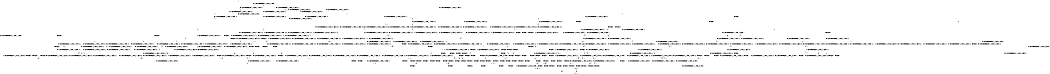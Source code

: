digraph BCG {
size = "7, 10.5";
center = TRUE;
node [shape = circle];
0 [peripheries = 2];
0 -> 1 [label = "EX !0 !ATOMIC_EXCH_BRANCH (1, +1, TRUE, +1, 1, FALSE) !::"];
0 -> 2 [label = "EX !1 !ATOMIC_EXCH_BRANCH (1, +0, TRUE, +0, 1, TRUE) !::"];
0 -> 3 [label = "EX !2 !ATOMIC_EXCH_BRANCH (1, +1, TRUE, +0, 3, TRUE) !::"];
0 -> 4 [label = "EX !0 !ATOMIC_EXCH_BRANCH (1, +1, TRUE, +1, 1, FALSE) !::"];
2 -> 5 [label = "EX !1 !ATOMIC_EXCH_BRANCH (1, +0, TRUE, +0, 1, TRUE) !:0:1:"];
2 -> 6 [label = "EX !2 !ATOMIC_EXCH_BRANCH (1, +1, TRUE, +0, 3, TRUE) !:0:1:"];
2 -> 7 [label = "EX !0 !ATOMIC_EXCH_BRANCH (1, +1, TRUE, +1, 1, FALSE) !:0:1:"];
2 -> 8 [label = "EX !1 !ATOMIC_EXCH_BRANCH (1, +0, TRUE, +0, 1, TRUE) !:0:1:"];
3 -> 9 [label = "EX !0 !ATOMIC_EXCH_BRANCH (1, +1, TRUE, +1, 1, TRUE) !:0:1:2:"];
3 -> 10 [label = "TERMINATE !2"];
3 -> 11 [label = "EX !1 !ATOMIC_EXCH_BRANCH (1, +0, TRUE, +0, 1, FALSE) !:0:1:2:"];
3 -> 12 [label = "EX !0 !ATOMIC_EXCH_BRANCH (1, +1, TRUE, +1, 1, TRUE) !:0:1:2:"];
4 -> 13 [label = "TERMINATE !0"];
4 -> 14 [label = "TERMINATE !0"];
4 -> 15 [label = "EX !1 !ATOMIC_EXCH_BRANCH (1, +0, TRUE, +0, 1, FALSE) !:0:"];
4 -> 16 [label = "EX !2 !ATOMIC_EXCH_BRANCH (1, +1, TRUE, +0, 3, FALSE) !:0:"];
5 -> 17 [label = "EX !0 !ATOMIC_EXCH_BRANCH (1, +1, TRUE, +1, 1, FALSE) !:0:1:"];
6 -> 18 [label = "EX !1 !ATOMIC_EXCH_BRANCH (1, +0, TRUE, +0, 1, FALSE) !:0:1:2:"];
6 -> 19 [label = "TERMINATE !2"];
6 -> 20 [label = "EX !0 !ATOMIC_EXCH_BRANCH (1, +1, TRUE, +1, 1, TRUE) !:0:1:2:"];
6 -> 11 [label = "EX !1 !ATOMIC_EXCH_BRANCH (1, +0, TRUE, +0, 1, FALSE) !:0:1:2:"];
7 -> 21 [label = "EX !1 !ATOMIC_EXCH_BRANCH (1, +0, TRUE, +0, 1, FALSE) !:0:1:"];
7 -> 22 [label = "TERMINATE !0"];
7 -> 23 [label = "EX !2 !ATOMIC_EXCH_BRANCH (1, +1, TRUE, +0, 3, FALSE) !:0:1:"];
7 -> 24 [label = "EX !1 !ATOMIC_EXCH_BRANCH (1, +0, TRUE, +0, 1, FALSE) !:0:1:"];
8 -> 17 [label = "EX !0 !ATOMIC_EXCH_BRANCH (1, +1, TRUE, +1, 1, FALSE) !:0:1:"];
8 -> 6 [label = "EX !2 !ATOMIC_EXCH_BRANCH (1, +1, TRUE, +0, 3, TRUE) !:0:1:"];
8 -> 7 [label = "EX !0 !ATOMIC_EXCH_BRANCH (1, +1, TRUE, +1, 1, FALSE) !:0:1:"];
8 -> 8 [label = "EX !1 !ATOMIC_EXCH_BRANCH (1, +0, TRUE, +0, 1, TRUE) !:0:1:"];
9 -> 25 [label = "EX !1 !ATOMIC_EXCH_BRANCH (1, +0, TRUE, +0, 1, FALSE) !:0:1:2:"];
10 -> 26 [label = "EX !0 !ATOMIC_EXCH_BRANCH (1, +1, TRUE, +1, 1, TRUE) !:0:1:"];
10 -> 27 [label = "EX !1 !ATOMIC_EXCH_BRANCH (1, +0, TRUE, +0, 1, FALSE) !:0:1:"];
10 -> 28 [label = "EX !0 !ATOMIC_EXCH_BRANCH (1, +1, TRUE, +1, 1, TRUE) !:0:1:"];
11 -> 29 [label = "EX !0 !ATOMIC_EXCH_BRANCH (1, +1, TRUE, +1, 1, FALSE) !:0:1:2:"];
11 -> 30 [label = "TERMINATE !1"];
11 -> 31 [label = "TERMINATE !2"];
11 -> 32 [label = "EX !0 !ATOMIC_EXCH_BRANCH (1, +1, TRUE, +1, 1, FALSE) !:0:1:2:"];
12 -> 25 [label = "EX !1 !ATOMIC_EXCH_BRANCH (1, +0, TRUE, +0, 1, FALSE) !:0:1:2:"];
12 -> 33 [label = "TERMINATE !2"];
12 -> 34 [label = "EX !1 !ATOMIC_EXCH_BRANCH (1, +0, TRUE, +0, 1, FALSE) !:0:1:2:"];
12 -> 12 [label = "EX !0 !ATOMIC_EXCH_BRANCH (1, +1, TRUE, +1, 1, TRUE) !:0:1:2:"];
13 -> 1 [label = "EX !2 !ATOMIC_EXCH_BRANCH (1, +1, TRUE, +0, 3, FALSE) !::"];
14 -> 1 [label = "EX !2 !ATOMIC_EXCH_BRANCH (1, +1, TRUE, +0, 3, FALSE) !::"];
14 -> 35 [label = "EX !1 !ATOMIC_EXCH_BRANCH (1, +0, TRUE, +0, 1, FALSE) !::"];
14 -> 36 [label = "EX !2 !ATOMIC_EXCH_BRANCH (1, +1, TRUE, +0, 3, FALSE) !::"];
15 -> 37 [label = "TERMINATE !0"];
15 -> 38 [label = "TERMINATE !1"];
15 -> 39 [label = "TERMINATE !0"];
15 -> 40 [label = "EX !2 !ATOMIC_EXCH_BRANCH (1, +1, TRUE, +0, 3, TRUE) !:0:1:"];
16 -> 41 [label = "EX !2 !ATOMIC_EXCH_BRANCH (1, +1, TRUE, +1, 1, TRUE) !:0:1:2:"];
16 -> 42 [label = "TERMINATE !0"];
16 -> 43 [label = "EX !1 !ATOMIC_EXCH_BRANCH (1, +0, TRUE, +0, 1, FALSE) !:0:1:2:"];
16 -> 44 [label = "EX !2 !ATOMIC_EXCH_BRANCH (1, +1, TRUE, +1, 1, TRUE) !:0:1:2:"];
17 -> 21 [label = "EX !1 !ATOMIC_EXCH_BRANCH (1, +0, TRUE, +0, 1, FALSE) !:0:1:"];
18 -> 29 [label = "EX !0 !ATOMIC_EXCH_BRANCH (1, +1, TRUE, +1, 1, FALSE) !:0:1:2:"];
19 -> 45 [label = "EX !1 !ATOMIC_EXCH_BRANCH (1, +0, TRUE, +0, 1, FALSE) !:0:1:"];
19 -> 46 [label = "EX !0 !ATOMIC_EXCH_BRANCH (1, +1, TRUE, +1, 1, TRUE) !:0:1:"];
19 -> 27 [label = "EX !1 !ATOMIC_EXCH_BRANCH (1, +0, TRUE, +0, 1, FALSE) !:0:1:"];
20 -> 25 [label = "EX !1 !ATOMIC_EXCH_BRANCH (1, +0, TRUE, +0, 1, FALSE) !:0:1:2:"];
20 -> 47 [label = "TERMINATE !2"];
20 -> 34 [label = "EX !1 !ATOMIC_EXCH_BRANCH (1, +0, TRUE, +0, 1, FALSE) !:0:1:2:"];
20 -> 20 [label = "EX !0 !ATOMIC_EXCH_BRANCH (1, +1, TRUE, +1, 1, TRUE) !:0:1:2:"];
21 -> 37 [label = "TERMINATE !0"];
22 -> 48 [label = "EX !1 !ATOMIC_EXCH_BRANCH (1, +0, TRUE, +0, 1, FALSE) !:1:"];
22 -> 49 [label = "EX !2 !ATOMIC_EXCH_BRANCH (1, +1, TRUE, +0, 3, FALSE) !:1:"];
22 -> 50 [label = "EX !1 !ATOMIC_EXCH_BRANCH (1, +0, TRUE, +0, 1, FALSE) !:1:"];
23 -> 51 [label = "EX !1 !ATOMIC_EXCH_BRANCH (1, +0, TRUE, +0, 1, FALSE) !:0:1:2:"];
23 -> 52 [label = "TERMINATE !0"];
23 -> 53 [label = "EX !2 !ATOMIC_EXCH_BRANCH (1, +1, TRUE, +1, 1, TRUE) !:0:1:2:"];
23 -> 43 [label = "EX !1 !ATOMIC_EXCH_BRANCH (1, +0, TRUE, +0, 1, FALSE) !:0:1:2:"];
24 -> 37 [label = "TERMINATE !0"];
24 -> 38 [label = "TERMINATE !1"];
24 -> 39 [label = "TERMINATE !0"];
24 -> 40 [label = "EX !2 !ATOMIC_EXCH_BRANCH (1, +1, TRUE, +0, 3, TRUE) !:0:1:"];
25 -> 29 [label = "EX !0 !ATOMIC_EXCH_BRANCH (1, +1, TRUE, +1, 1, FALSE) !:0:1:2:"];
26 -> 54 [label = "EX !1 !ATOMIC_EXCH_BRANCH (1, +0, TRUE, +0, 1, FALSE) !:0:1:"];
27 -> 55 [label = "EX !0 !ATOMIC_EXCH_BRANCH (1, +1, TRUE, +1, 1, FALSE) !:0:1:"];
27 -> 56 [label = "TERMINATE !1"];
27 -> 57 [label = "EX !0 !ATOMIC_EXCH_BRANCH (1, +1, TRUE, +1, 1, FALSE) !:0:1:"];
28 -> 54 [label = "EX !1 !ATOMIC_EXCH_BRANCH (1, +0, TRUE, +0, 1, FALSE) !:0:1:"];
28 -> 58 [label = "EX !1 !ATOMIC_EXCH_BRANCH (1, +0, TRUE, +0, 1, FALSE) !:0:1:"];
28 -> 28 [label = "EX !0 !ATOMIC_EXCH_BRANCH (1, +1, TRUE, +1, 1, TRUE) !:0:1:"];
29 -> 59 [label = "TERMINATE !0"];
30 -> 60 [label = "EX !0 !ATOMIC_EXCH_BRANCH (1, +1, TRUE, +1, 1, FALSE) !:0:2:"];
30 -> 56 [label = "TERMINATE !2"];
30 -> 61 [label = "EX !0 !ATOMIC_EXCH_BRANCH (1, +1, TRUE, +1, 1, FALSE) !:0:2:"];
31 -> 55 [label = "EX !0 !ATOMIC_EXCH_BRANCH (1, +1, TRUE, +1, 1, FALSE) !:0:1:"];
31 -> 56 [label = "TERMINATE !1"];
31 -> 57 [label = "EX !0 !ATOMIC_EXCH_BRANCH (1, +1, TRUE, +1, 1, FALSE) !:0:1:"];
32 -> 59 [label = "TERMINATE !0"];
32 -> 62 [label = "TERMINATE !1"];
32 -> 63 [label = "TERMINATE !2"];
32 -> 64 [label = "TERMINATE !0"];
33 -> 26 [label = "EX !0 !ATOMIC_EXCH_BRANCH (1, +1, TRUE, +1, 1, TRUE) !:0:1:"];
33 -> 58 [label = "EX !1 !ATOMIC_EXCH_BRANCH (1, +0, TRUE, +0, 1, FALSE) !:0:1:"];
33 -> 28 [label = "EX !0 !ATOMIC_EXCH_BRANCH (1, +1, TRUE, +1, 1, TRUE) !:0:1:"];
34 -> 29 [label = "EX !0 !ATOMIC_EXCH_BRANCH (1, +1, TRUE, +1, 1, FALSE) !:0:1:2:"];
34 -> 65 [label = "TERMINATE !1"];
34 -> 66 [label = "TERMINATE !2"];
34 -> 32 [label = "EX !0 !ATOMIC_EXCH_BRANCH (1, +1, TRUE, +1, 1, FALSE) !:0:1:2:"];
35 -> 67 [label = "TERMINATE !1"];
35 -> 68 [label = "TERMINATE !1"];
35 -> 69 [label = "EX !2 !ATOMIC_EXCH_BRANCH (1, +1, TRUE, +0, 3, TRUE) !:1:"];
36 -> 70 [label = "EX !2 !ATOMIC_EXCH_BRANCH (1, +1, TRUE, +1, 1, TRUE) !:1:2:"];
36 -> 71 [label = "EX !1 !ATOMIC_EXCH_BRANCH (1, +0, TRUE, +0, 1, FALSE) !:1:2:"];
36 -> 72 [label = "EX !2 !ATOMIC_EXCH_BRANCH (1, +1, TRUE, +1, 1, TRUE) !:1:2:"];
37 -> 67 [label = "TERMINATE !1"];
38 -> 67 [label = "TERMINATE !0"];
38 -> 68 [label = "TERMINATE !0"];
38 -> 73 [label = "EX !2 !ATOMIC_EXCH_BRANCH (1, +1, TRUE, +0, 3, TRUE) !:0:"];
39 -> 67 [label = "TERMINATE !1"];
39 -> 68 [label = "TERMINATE !1"];
39 -> 69 [label = "EX !2 !ATOMIC_EXCH_BRANCH (1, +1, TRUE, +0, 3, TRUE) !:1:"];
40 -> 59 [label = "TERMINATE !0"];
40 -> 62 [label = "TERMINATE !1"];
40 -> 63 [label = "TERMINATE !2"];
40 -> 64 [label = "TERMINATE !0"];
41 -> 74 [label = "EX !2 !ATOMIC_EXCH_BRANCH (1, +1, TRUE, +0, 3, FALSE) !:0:1:2:"];
42 -> 70 [label = "EX !2 !ATOMIC_EXCH_BRANCH (1, +1, TRUE, +1, 1, TRUE) !:1:2:"];
42 -> 71 [label = "EX !1 !ATOMIC_EXCH_BRANCH (1, +0, TRUE, +0, 1, FALSE) !:1:2:"];
42 -> 72 [label = "EX !2 !ATOMIC_EXCH_BRANCH (1, +1, TRUE, +1, 1, TRUE) !:1:2:"];
43 -> 29 [label = "EX !2 !ATOMIC_EXCH_BRANCH (1, +1, TRUE, +1, 1, FALSE) !:0:1:2:"];
43 -> 75 [label = "TERMINATE !1"];
43 -> 76 [label = "TERMINATE !0"];
43 -> 32 [label = "EX !2 !ATOMIC_EXCH_BRANCH (1, +1, TRUE, +1, 1, FALSE) !:0:1:2:"];
44 -> 74 [label = "EX !2 !ATOMIC_EXCH_BRANCH (1, +1, TRUE, +0, 3, FALSE) !:0:1:2:"];
44 -> 77 [label = "TERMINATE !0"];
44 -> 78 [label = "EX !1 !ATOMIC_EXCH_BRANCH (1, +0, TRUE, +0, 1, FALSE) !:0:1:2:"];
44 -> 79 [label = "EX !2 !ATOMIC_EXCH_BRANCH (1, +1, TRUE, +0, 3, FALSE) !:0:1:2:"];
45 -> 55 [label = "EX !0 !ATOMIC_EXCH_BRANCH (1, +1, TRUE, +1, 1, FALSE) !:0:1:"];
46 -> 54 [label = "EX !1 !ATOMIC_EXCH_BRANCH (1, +0, TRUE, +0, 1, FALSE) !:0:1:"];
46 -> 58 [label = "EX !1 !ATOMIC_EXCH_BRANCH (1, +0, TRUE, +0, 1, FALSE) !:0:1:"];
46 -> 46 [label = "EX !0 !ATOMIC_EXCH_BRANCH (1, +1, TRUE, +1, 1, TRUE) !:0:1:"];
47 -> 80 [label = "EX !0 !ATOMIC_EXCH_BRANCH (1, +1, TRUE, +1, 1, TRUE) !:0:1:"];
47 -> 58 [label = "EX !1 !ATOMIC_EXCH_BRANCH (1, +0, TRUE, +0, 1, FALSE) !:0:1:"];
47 -> 46 [label = "EX !0 !ATOMIC_EXCH_BRANCH (1, +1, TRUE, +1, 1, TRUE) !:0:1:"];
48 -> 67 [label = "TERMINATE !1"];
49 -> 81 [label = "EX !1 !ATOMIC_EXCH_BRANCH (1, +0, TRUE, +0, 1, FALSE) !:1:2:"];
49 -> 82 [label = "EX !2 !ATOMIC_EXCH_BRANCH (1, +1, TRUE, +1, 1, TRUE) !:1:2:"];
49 -> 71 [label = "EX !1 !ATOMIC_EXCH_BRANCH (1, +0, TRUE, +0, 1, FALSE) !:1:2:"];
50 -> 67 [label = "TERMINATE !1"];
50 -> 68 [label = "TERMINATE !1"];
50 -> 69 [label = "EX !2 !ATOMIC_EXCH_BRANCH (1, +1, TRUE, +0, 3, TRUE) !:1:"];
51 -> 29 [label = "EX !2 !ATOMIC_EXCH_BRANCH (1, +1, TRUE, +1, 1, FALSE) !:0:1:2:"];
52 -> 81 [label = "EX !1 !ATOMIC_EXCH_BRANCH (1, +0, TRUE, +0, 1, FALSE) !:1:2:"];
52 -> 82 [label = "EX !2 !ATOMIC_EXCH_BRANCH (1, +1, TRUE, +1, 1, TRUE) !:1:2:"];
52 -> 71 [label = "EX !1 !ATOMIC_EXCH_BRANCH (1, +0, TRUE, +0, 1, FALSE) !:1:2:"];
53 -> 83 [label = "EX !1 !ATOMIC_EXCH_BRANCH (1, +0, TRUE, +0, 1, FALSE) !:0:1:2:"];
53 -> 84 [label = "TERMINATE !0"];
53 -> 85 [label = "EX !2 !ATOMIC_EXCH_BRANCH (1, +1, TRUE, +0, 3, FALSE) !:0:1:2:"];
53 -> 78 [label = "EX !1 !ATOMIC_EXCH_BRANCH (1, +0, TRUE, +0, 1, FALSE) !:0:1:2:"];
54 -> 55 [label = "EX !0 !ATOMIC_EXCH_BRANCH (1, +1, TRUE, +1, 1, FALSE) !:0:1:"];
55 -> 86 [label = "TERMINATE !0"];
56 -> 87 [label = "EX !0 !ATOMIC_EXCH_BRANCH (1, +1, TRUE, +1, 1, FALSE) !:0:"];
56 -> 88 [label = "EX !0 !ATOMIC_EXCH_BRANCH (1, +1, TRUE, +1, 1, FALSE) !:0:"];
57 -> 86 [label = "TERMINATE !0"];
57 -> 89 [label = "TERMINATE !1"];
57 -> 90 [label = "TERMINATE !0"];
58 -> 55 [label = "EX !0 !ATOMIC_EXCH_BRANCH (1, +1, TRUE, +1, 1, FALSE) !:0:1:"];
58 -> 91 [label = "TERMINATE !1"];
58 -> 57 [label = "EX !0 !ATOMIC_EXCH_BRANCH (1, +1, TRUE, +1, 1, FALSE) !:0:1:"];
59 -> 86 [label = "TERMINATE !2"];
60 -> 92 [label = "TERMINATE !0"];
61 -> 92 [label = "TERMINATE !0"];
61 -> 89 [label = "TERMINATE !2"];
61 -> 93 [label = "TERMINATE !0"];
62 -> 92 [label = "TERMINATE !0"];
62 -> 89 [label = "TERMINATE !2"];
62 -> 93 [label = "TERMINATE !0"];
63 -> 86 [label = "TERMINATE !0"];
63 -> 89 [label = "TERMINATE !1"];
63 -> 90 [label = "TERMINATE !0"];
64 -> 86 [label = "TERMINATE !2"];
64 -> 93 [label = "TERMINATE !1"];
64 -> 90 [label = "TERMINATE !2"];
65 -> 60 [label = "EX !0 !ATOMIC_EXCH_BRANCH (1, +1, TRUE, +1, 1, FALSE) !:0:2:"];
65 -> 91 [label = "TERMINATE !2"];
65 -> 61 [label = "EX !0 !ATOMIC_EXCH_BRANCH (1, +1, TRUE, +1, 1, FALSE) !:0:2:"];
66 -> 55 [label = "EX !0 !ATOMIC_EXCH_BRANCH (1, +1, TRUE, +1, 1, FALSE) !:0:1:"];
66 -> 91 [label = "TERMINATE !1"];
66 -> 57 [label = "EX !0 !ATOMIC_EXCH_BRANCH (1, +1, TRUE, +1, 1, FALSE) !:0:1:"];
67 -> 1 [label = "EX !2 !ATOMIC_EXCH_BRANCH (1, +1, TRUE, +0, 3, TRUE) !::"];
68 -> 1 [label = "EX !2 !ATOMIC_EXCH_BRANCH (1, +1, TRUE, +0, 3, TRUE) !::"];
68 -> 94 [label = "EX !2 !ATOMIC_EXCH_BRANCH (1, +1, TRUE, +0, 3, TRUE) !::"];
69 -> 86 [label = "TERMINATE !2"];
69 -> 93 [label = "TERMINATE !1"];
69 -> 90 [label = "TERMINATE !2"];
70 -> 95 [label = "EX !2 !ATOMIC_EXCH_BRANCH (1, +1, TRUE, +0, 3, FALSE) !:1:2:"];
71 -> 96 [label = "EX !2 !ATOMIC_EXCH_BRANCH (1, +1, TRUE, +1, 1, FALSE) !:1:2:"];
71 -> 97 [label = "TERMINATE !1"];
71 -> 98 [label = "EX !2 !ATOMIC_EXCH_BRANCH (1, +1, TRUE, +1, 1, FALSE) !:1:2:"];
72 -> 95 [label = "EX !2 !ATOMIC_EXCH_BRANCH (1, +1, TRUE, +0, 3, FALSE) !:1:2:"];
72 -> 99 [label = "EX !1 !ATOMIC_EXCH_BRANCH (1, +0, TRUE, +0, 1, FALSE) !:1:2:"];
72 -> 100 [label = "EX !2 !ATOMIC_EXCH_BRANCH (1, +1, TRUE, +0, 3, FALSE) !:1:2:"];
73 -> 92 [label = "TERMINATE !0"];
73 -> 89 [label = "TERMINATE !2"];
73 -> 93 [label = "TERMINATE !0"];
74 -> 51 [label = "EX !1 !ATOMIC_EXCH_BRANCH (1, +0, TRUE, +0, 1, FALSE) !:0:1:2:"];
75 -> 60 [label = "EX !2 !ATOMIC_EXCH_BRANCH (1, +1, TRUE, +1, 1, FALSE) !:0:2:"];
75 -> 97 [label = "TERMINATE !0"];
75 -> 61 [label = "EX !2 !ATOMIC_EXCH_BRANCH (1, +1, TRUE, +1, 1, FALSE) !:0:2:"];
76 -> 96 [label = "EX !2 !ATOMIC_EXCH_BRANCH (1, +1, TRUE, +1, 1, FALSE) !:1:2:"];
76 -> 97 [label = "TERMINATE !1"];
76 -> 98 [label = "EX !2 !ATOMIC_EXCH_BRANCH (1, +1, TRUE, +1, 1, FALSE) !:1:2:"];
77 -> 95 [label = "EX !2 !ATOMIC_EXCH_BRANCH (1, +1, TRUE, +0, 3, FALSE) !:1:2:"];
77 -> 99 [label = "EX !1 !ATOMIC_EXCH_BRANCH (1, +0, TRUE, +0, 1, FALSE) !:1:2:"];
77 -> 100 [label = "EX !2 !ATOMIC_EXCH_BRANCH (1, +1, TRUE, +0, 3, FALSE) !:1:2:"];
78 -> 29 [label = "EX !2 !ATOMIC_EXCH_BRANCH (1, +1, TRUE, +0, 3, TRUE) !:0:1:2:"];
78 -> 101 [label = "TERMINATE !1"];
78 -> 102 [label = "TERMINATE !0"];
78 -> 32 [label = "EX !2 !ATOMIC_EXCH_BRANCH (1, +1, TRUE, +0, 3, TRUE) !:0:1:2:"];
79 -> 51 [label = "EX !1 !ATOMIC_EXCH_BRANCH (1, +0, TRUE, +0, 1, FALSE) !:0:1:2:"];
79 -> 42 [label = "TERMINATE !0"];
79 -> 43 [label = "EX !1 !ATOMIC_EXCH_BRANCH (1, +0, TRUE, +0, 1, FALSE) !:0:1:2:"];
79 -> 44 [label = "EX !2 !ATOMIC_EXCH_BRANCH (1, +1, TRUE, +1, 1, TRUE) !:0:1:2:"];
80 -> 54 [label = "EX !1 !ATOMIC_EXCH_BRANCH (1, +0, TRUE, +0, 1, FALSE) !:0:1:"];
81 -> 96 [label = "EX !2 !ATOMIC_EXCH_BRANCH (1, +1, TRUE, +1, 1, FALSE) !:1:2:"];
82 -> 103 [label = "EX !1 !ATOMIC_EXCH_BRANCH (1, +0, TRUE, +0, 1, FALSE) !:1:2:"];
82 -> 104 [label = "EX !2 !ATOMIC_EXCH_BRANCH (1, +1, TRUE, +0, 3, FALSE) !:1:2:"];
82 -> 99 [label = "EX !1 !ATOMIC_EXCH_BRANCH (1, +0, TRUE, +0, 1, FALSE) !:1:2:"];
83 -> 29 [label = "EX !2 !ATOMIC_EXCH_BRANCH (1, +1, TRUE, +0, 3, TRUE) !:0:1:2:"];
84 -> 103 [label = "EX !1 !ATOMIC_EXCH_BRANCH (1, +0, TRUE, +0, 1, FALSE) !:1:2:"];
84 -> 104 [label = "EX !2 !ATOMIC_EXCH_BRANCH (1, +1, TRUE, +0, 3, FALSE) !:1:2:"];
84 -> 99 [label = "EX !1 !ATOMIC_EXCH_BRANCH (1, +0, TRUE, +0, 1, FALSE) !:1:2:"];
85 -> 51 [label = "EX !1 !ATOMIC_EXCH_BRANCH (1, +0, TRUE, +0, 1, FALSE) !:0:1:2:"];
85 -> 52 [label = "TERMINATE !0"];
85 -> 53 [label = "EX !2 !ATOMIC_EXCH_BRANCH (1, +1, TRUE, +1, 1, TRUE) !:0:1:2:"];
85 -> 43 [label = "EX !1 !ATOMIC_EXCH_BRANCH (1, +0, TRUE, +0, 1, FALSE) !:0:1:2:"];
86 -> 105 [label = "TERMINATE !1"];
87 -> 105 [label = "TERMINATE !0"];
88 -> 105 [label = "TERMINATE !0"];
88 -> 106 [label = "TERMINATE !0"];
89 -> 105 [label = "TERMINATE !0"];
89 -> 106 [label = "TERMINATE !0"];
90 -> 105 [label = "TERMINATE !1"];
90 -> 106 [label = "TERMINATE !1"];
91 -> 87 [label = "EX !0 !ATOMIC_EXCH_BRANCH (1, +1, TRUE, +1, 1, FALSE) !:0:"];
91 -> 88 [label = "EX !0 !ATOMIC_EXCH_BRANCH (1, +1, TRUE, +1, 1, FALSE) !:0:"];
92 -> 105 [label = "TERMINATE !2"];
93 -> 105 [label = "TERMINATE !2"];
93 -> 106 [label = "TERMINATE !2"];
94 -> 105 [label = "TERMINATE !2"];
94 -> 106 [label = "TERMINATE !2"];
95 -> 81 [label = "EX !1 !ATOMIC_EXCH_BRANCH (1, +0, TRUE, +0, 1, FALSE) !:1:2:"];
96 -> 86 [label = "TERMINATE !2"];
97 -> 107 [label = "EX !2 !ATOMIC_EXCH_BRANCH (1, +1, TRUE, +1, 1, FALSE) !:2:"];
97 -> 108 [label = "EX !2 !ATOMIC_EXCH_BRANCH (1, +1, TRUE, +1, 1, FALSE) !:2:"];
98 -> 86 [label = "TERMINATE !2"];
98 -> 93 [label = "TERMINATE !1"];
98 -> 90 [label = "TERMINATE !2"];
99 -> 96 [label = "EX !2 !ATOMIC_EXCH_BRANCH (1, +1, TRUE, +0, 3, TRUE) !:1:2:"];
99 -> 109 [label = "TERMINATE !1"];
99 -> 98 [label = "EX !2 !ATOMIC_EXCH_BRANCH (1, +1, TRUE, +0, 3, TRUE) !:1:2:"];
100 -> 81 [label = "EX !1 !ATOMIC_EXCH_BRANCH (1, +0, TRUE, +0, 1, FALSE) !:1:2:"];
100 -> 71 [label = "EX !1 !ATOMIC_EXCH_BRANCH (1, +0, TRUE, +0, 1, FALSE) !:1:2:"];
100 -> 72 [label = "EX !2 !ATOMIC_EXCH_BRANCH (1, +1, TRUE, +1, 1, TRUE) !:1:2:"];
101 -> 60 [label = "EX !2 !ATOMIC_EXCH_BRANCH (1, +1, TRUE, +0, 3, TRUE) !:0:2:"];
101 -> 109 [label = "TERMINATE !0"];
101 -> 61 [label = "EX !2 !ATOMIC_EXCH_BRANCH (1, +1, TRUE, +0, 3, TRUE) !:0:2:"];
102 -> 96 [label = "EX !2 !ATOMIC_EXCH_BRANCH (1, +1, TRUE, +0, 3, TRUE) !:1:2:"];
102 -> 109 [label = "TERMINATE !1"];
102 -> 98 [label = "EX !2 !ATOMIC_EXCH_BRANCH (1, +1, TRUE, +0, 3, TRUE) !:1:2:"];
103 -> 96 [label = "EX !2 !ATOMIC_EXCH_BRANCH (1, +1, TRUE, +0, 3, TRUE) !:1:2:"];
104 -> 81 [label = "EX !1 !ATOMIC_EXCH_BRANCH (1, +0, TRUE, +0, 1, FALSE) !:1:2:"];
104 -> 82 [label = "EX !2 !ATOMIC_EXCH_BRANCH (1, +1, TRUE, +1, 1, TRUE) !:1:2:"];
104 -> 71 [label = "EX !1 !ATOMIC_EXCH_BRANCH (1, +0, TRUE, +0, 1, FALSE) !:1:2:"];
105 -> 1 [label = "exit"];
106 -> 1 [label = "exit"];
107 -> 105 [label = "TERMINATE !2"];
108 -> 105 [label = "TERMINATE !2"];
108 -> 106 [label = "TERMINATE !2"];
109 -> 107 [label = "EX !2 !ATOMIC_EXCH_BRANCH (1, +1, TRUE, +0, 3, TRUE) !:2:"];
109 -> 108 [label = "EX !2 !ATOMIC_EXCH_BRANCH (1, +1, TRUE, +0, 3, TRUE) !:2:"];
}
